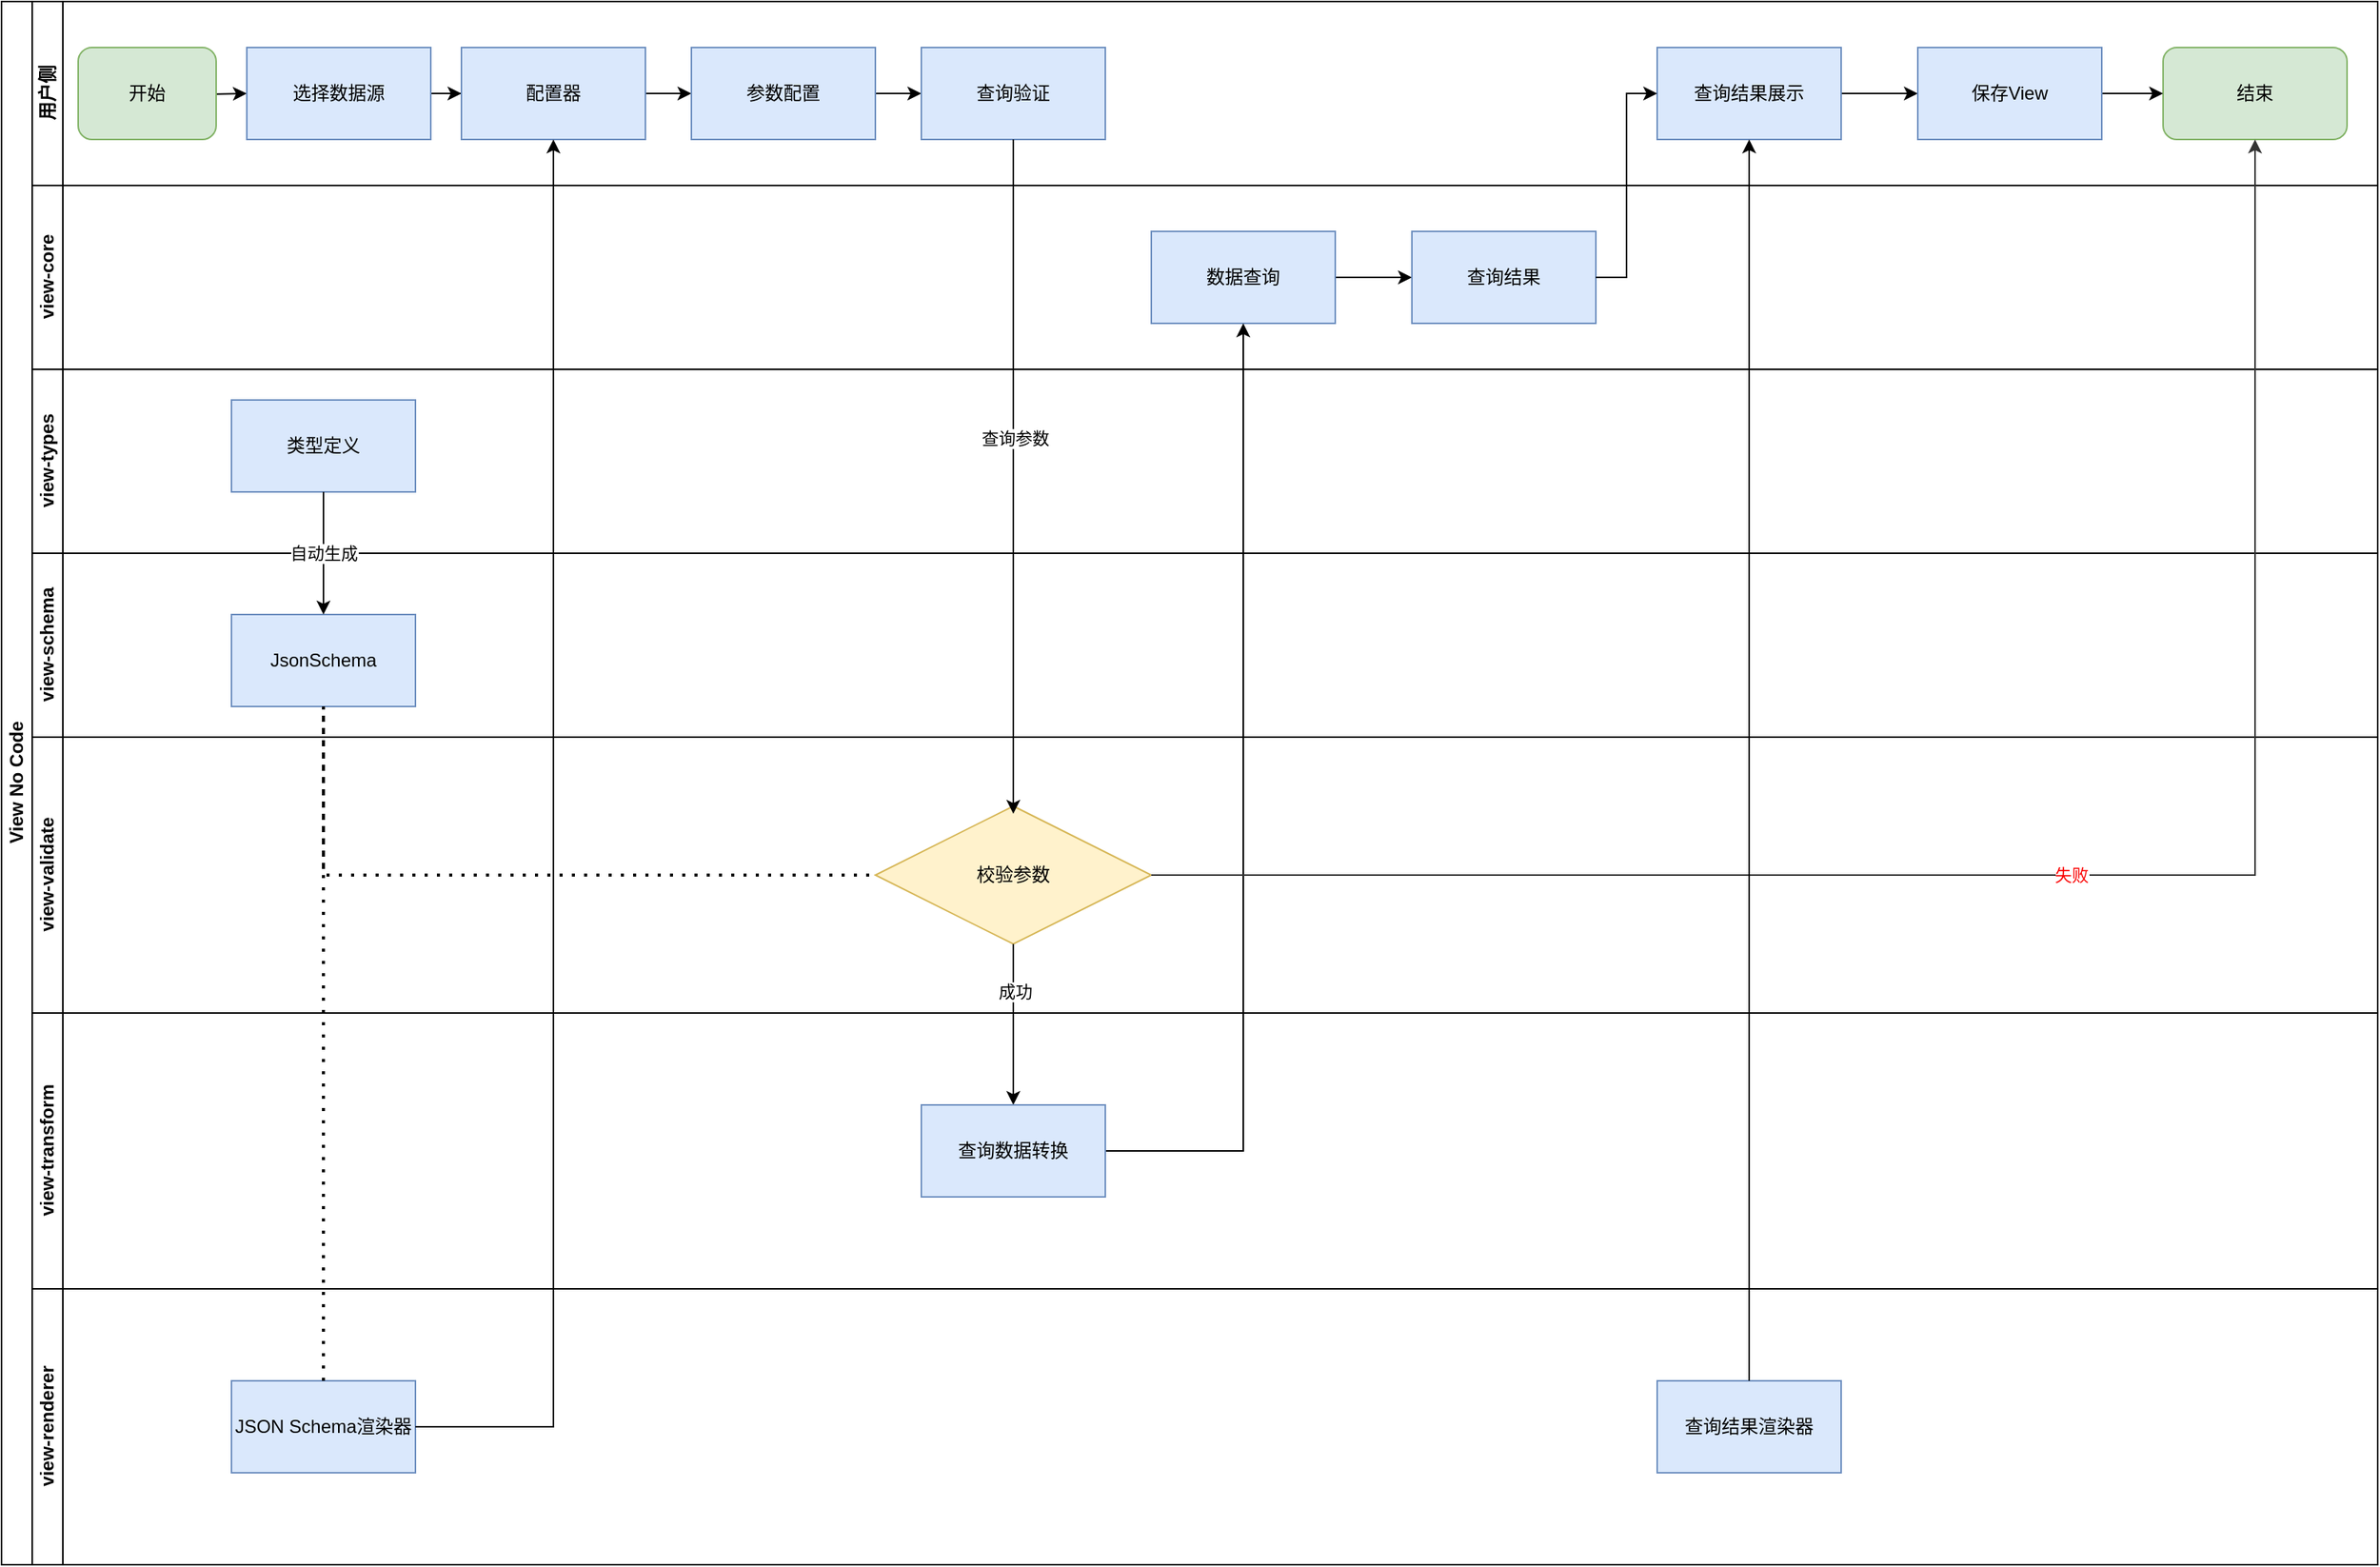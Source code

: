 <mxfile version="21.2.1" type="github">
  <diagram id="prtHgNgQTEPvFCAcTncT" name="Page-1">
    <mxGraphModel dx="1987" dy="1001" grid="1" gridSize="10" guides="1" tooltips="1" connect="1" arrows="1" fold="1" page="1" pageScale="1" pageWidth="1600" pageHeight="1200" math="0" shadow="0">
      <root>
        <mxCell id="0" />
        <mxCell id="1" parent="0" />
        <mxCell id="YEOChQa1RnBzinkiaHxm-1" value="View No Code" style="swimlane;childLayout=stackLayout;resizeParent=1;resizeParentMax=0;horizontal=0;startSize=20;horizontalStack=0;html=1;flipH=0;flipV=0;direction=east;" vertex="1" parent="1">
          <mxGeometry x="50" y="610" width="1550" height="1020" as="geometry" />
        </mxCell>
        <mxCell id="YEOChQa1RnBzinkiaHxm-2" value="用户侧" style="swimlane;startSize=20;horizontal=0;html=1;" vertex="1" parent="YEOChQa1RnBzinkiaHxm-1">
          <mxGeometry x="20" width="1530" height="120" as="geometry" />
        </mxCell>
        <mxCell id="YEOChQa1RnBzinkiaHxm-11" value="" style="edgeStyle=orthogonalEdgeStyle;rounded=0;orthogonalLoop=1;jettySize=auto;html=1;" edge="1" parent="YEOChQa1RnBzinkiaHxm-2" target="YEOChQa1RnBzinkiaHxm-10">
          <mxGeometry relative="1" as="geometry">
            <mxPoint x="90" y="60" as="sourcePoint" />
          </mxGeometry>
        </mxCell>
        <mxCell id="YEOChQa1RnBzinkiaHxm-13" value="" style="edgeStyle=orthogonalEdgeStyle;rounded=0;orthogonalLoop=1;jettySize=auto;html=1;" edge="1" parent="YEOChQa1RnBzinkiaHxm-2" source="YEOChQa1RnBzinkiaHxm-10" target="YEOChQa1RnBzinkiaHxm-12">
          <mxGeometry relative="1" as="geometry" />
        </mxCell>
        <mxCell id="YEOChQa1RnBzinkiaHxm-10" value="选择数据源" style="rounded=0;whiteSpace=wrap;html=1;fillColor=#dae8fc;strokeColor=#6c8ebf;" vertex="1" parent="YEOChQa1RnBzinkiaHxm-2">
          <mxGeometry x="140" y="30" width="120" height="60" as="geometry" />
        </mxCell>
        <mxCell id="YEOChQa1RnBzinkiaHxm-15" value="" style="edgeStyle=orthogonalEdgeStyle;rounded=0;orthogonalLoop=1;jettySize=auto;html=1;" edge="1" parent="YEOChQa1RnBzinkiaHxm-2" source="YEOChQa1RnBzinkiaHxm-12" target="YEOChQa1RnBzinkiaHxm-14">
          <mxGeometry relative="1" as="geometry" />
        </mxCell>
        <mxCell id="YEOChQa1RnBzinkiaHxm-12" value="配置器" style="rounded=0;whiteSpace=wrap;html=1;fillColor=#dae8fc;strokeColor=#6c8ebf;" vertex="1" parent="YEOChQa1RnBzinkiaHxm-2">
          <mxGeometry x="280" y="30" width="120" height="60" as="geometry" />
        </mxCell>
        <mxCell id="YEOChQa1RnBzinkiaHxm-29" value="" style="edgeStyle=orthogonalEdgeStyle;rounded=0;orthogonalLoop=1;jettySize=auto;html=1;" edge="1" parent="YEOChQa1RnBzinkiaHxm-2" source="YEOChQa1RnBzinkiaHxm-14" target="YEOChQa1RnBzinkiaHxm-28">
          <mxGeometry relative="1" as="geometry" />
        </mxCell>
        <mxCell id="YEOChQa1RnBzinkiaHxm-14" value="参数配置" style="rounded=0;whiteSpace=wrap;html=1;fillColor=#dae8fc;strokeColor=#6c8ebf;" vertex="1" parent="YEOChQa1RnBzinkiaHxm-2">
          <mxGeometry x="430" y="30" width="120" height="60" as="geometry" />
        </mxCell>
        <mxCell id="YEOChQa1RnBzinkiaHxm-28" value="查询验证" style="rounded=0;whiteSpace=wrap;html=1;fillColor=#dae8fc;strokeColor=#6c8ebf;" vertex="1" parent="YEOChQa1RnBzinkiaHxm-2">
          <mxGeometry x="580" y="30" width="120" height="60" as="geometry" />
        </mxCell>
        <mxCell id="YEOChQa1RnBzinkiaHxm-44" value="结束" style="rounded=1;whiteSpace=wrap;html=1;fillColor=#d5e8d4;strokeColor=#82b366;" vertex="1" parent="YEOChQa1RnBzinkiaHxm-2">
          <mxGeometry x="1390" y="30" width="120" height="60" as="geometry" />
        </mxCell>
        <mxCell id="YEOChQa1RnBzinkiaHxm-54" value="" style="edgeStyle=orthogonalEdgeStyle;rounded=0;orthogonalLoop=1;jettySize=auto;html=1;" edge="1" parent="YEOChQa1RnBzinkiaHxm-2" source="YEOChQa1RnBzinkiaHxm-49" target="YEOChQa1RnBzinkiaHxm-53">
          <mxGeometry relative="1" as="geometry" />
        </mxCell>
        <mxCell id="YEOChQa1RnBzinkiaHxm-49" value="查询结果展示" style="rounded=0;whiteSpace=wrap;html=1;fillColor=#dae8fc;strokeColor=#6c8ebf;" vertex="1" parent="YEOChQa1RnBzinkiaHxm-2">
          <mxGeometry x="1060" y="30" width="120" height="60" as="geometry" />
        </mxCell>
        <mxCell id="YEOChQa1RnBzinkiaHxm-55" value="" style="edgeStyle=orthogonalEdgeStyle;rounded=0;orthogonalLoop=1;jettySize=auto;html=1;" edge="1" parent="YEOChQa1RnBzinkiaHxm-2" source="YEOChQa1RnBzinkiaHxm-53" target="YEOChQa1RnBzinkiaHxm-44">
          <mxGeometry relative="1" as="geometry" />
        </mxCell>
        <mxCell id="YEOChQa1RnBzinkiaHxm-53" value="保存View" style="rounded=0;whiteSpace=wrap;html=1;fillColor=#dae8fc;strokeColor=#6c8ebf;" vertex="1" parent="YEOChQa1RnBzinkiaHxm-2">
          <mxGeometry x="1230" y="30" width="120" height="60" as="geometry" />
        </mxCell>
        <mxCell id="YEOChQa1RnBzinkiaHxm-57" value="开始" style="rounded=1;whiteSpace=wrap;html=1;fillColor=#d5e8d4;strokeColor=#82b366;" vertex="1" parent="YEOChQa1RnBzinkiaHxm-2">
          <mxGeometry x="30" y="30" width="90" height="60" as="geometry" />
        </mxCell>
        <mxCell id="YEOChQa1RnBzinkiaHxm-5" value="view-core" style="swimlane;startSize=20;horizontal=0;html=1;" vertex="1" parent="YEOChQa1RnBzinkiaHxm-1">
          <mxGeometry x="20" y="120" width="1530" height="120" as="geometry" />
        </mxCell>
        <mxCell id="YEOChQa1RnBzinkiaHxm-40" value="" style="edgeStyle=orthogonalEdgeStyle;rounded=0;orthogonalLoop=1;jettySize=auto;html=1;" edge="1" parent="YEOChQa1RnBzinkiaHxm-5" source="YEOChQa1RnBzinkiaHxm-33" target="YEOChQa1RnBzinkiaHxm-39">
          <mxGeometry relative="1" as="geometry" />
        </mxCell>
        <mxCell id="YEOChQa1RnBzinkiaHxm-33" value="数据查询" style="rounded=0;whiteSpace=wrap;html=1;fillColor=#dae8fc;strokeColor=#6c8ebf;" vertex="1" parent="YEOChQa1RnBzinkiaHxm-5">
          <mxGeometry x="730" y="30" width="120" height="60" as="geometry" />
        </mxCell>
        <mxCell id="YEOChQa1RnBzinkiaHxm-39" value="查询结果" style="rounded=0;whiteSpace=wrap;html=1;fillColor=#dae8fc;strokeColor=#6c8ebf;" vertex="1" parent="YEOChQa1RnBzinkiaHxm-5">
          <mxGeometry x="900" y="30" width="120" height="60" as="geometry" />
        </mxCell>
        <mxCell id="YEOChQa1RnBzinkiaHxm-6" value="view-types&lt;br&gt;" style="swimlane;startSize=20;horizontal=0;html=1;" vertex="1" parent="YEOChQa1RnBzinkiaHxm-1">
          <mxGeometry x="20" y="240" width="1530" height="120" as="geometry" />
        </mxCell>
        <mxCell id="YEOChQa1RnBzinkiaHxm-20" value="类型定义" style="rounded=0;whiteSpace=wrap;html=1;fillColor=#dae8fc;strokeColor=#6c8ebf;" vertex="1" parent="YEOChQa1RnBzinkiaHxm-6">
          <mxGeometry x="130" y="20" width="120" height="60" as="geometry" />
        </mxCell>
        <mxCell id="YEOChQa1RnBzinkiaHxm-3" value="view-schema&lt;br&gt;" style="swimlane;startSize=20;horizontal=0;html=1;" vertex="1" parent="YEOChQa1RnBzinkiaHxm-1">
          <mxGeometry x="20" y="360" width="1530" height="120" as="geometry" />
        </mxCell>
        <mxCell id="YEOChQa1RnBzinkiaHxm-21" value="JsonSchema" style="rounded=0;whiteSpace=wrap;html=1;fillColor=#dae8fc;strokeColor=#6c8ebf;" vertex="1" parent="YEOChQa1RnBzinkiaHxm-3">
          <mxGeometry x="130" y="40" width="120" height="60" as="geometry" />
        </mxCell>
        <mxCell id="YEOChQa1RnBzinkiaHxm-22" value="自动生成" style="edgeStyle=orthogonalEdgeStyle;rounded=0;orthogonalLoop=1;jettySize=auto;html=1;exitX=0.5;exitY=1;exitDx=0;exitDy=0;" edge="1" parent="YEOChQa1RnBzinkiaHxm-1" source="YEOChQa1RnBzinkiaHxm-20" target="YEOChQa1RnBzinkiaHxm-21">
          <mxGeometry relative="1" as="geometry">
            <mxPoint x="190" y="320" as="sourcePoint" />
          </mxGeometry>
        </mxCell>
        <mxCell id="YEOChQa1RnBzinkiaHxm-16" value="view-validate" style="swimlane;startSize=20;horizontal=0;html=1;" vertex="1" parent="YEOChQa1RnBzinkiaHxm-1">
          <mxGeometry x="20" y="480" width="1530" height="180" as="geometry">
            <mxRectangle x="20" y="240" width="460" height="30" as="alternateBounds" />
          </mxGeometry>
        </mxCell>
        <mxCell id="YEOChQa1RnBzinkiaHxm-18" value="校验参数" style="rhombus;whiteSpace=wrap;html=1;fillColor=#fff2cc;strokeColor=#d6b656;" vertex="1" parent="YEOChQa1RnBzinkiaHxm-16">
          <mxGeometry x="550" y="45" width="180" height="90" as="geometry" />
        </mxCell>
        <mxCell id="YEOChQa1RnBzinkiaHxm-34" style="edgeStyle=orthogonalEdgeStyle;rounded=0;orthogonalLoop=1;jettySize=auto;html=1;exitX=0.5;exitY=1;exitDx=0;exitDy=0;entryX=0.5;entryY=0;entryDx=0;entryDy=0;" edge="1" parent="YEOChQa1RnBzinkiaHxm-1" source="YEOChQa1RnBzinkiaHxm-18" target="YEOChQa1RnBzinkiaHxm-32">
          <mxGeometry relative="1" as="geometry" />
        </mxCell>
        <mxCell id="YEOChQa1RnBzinkiaHxm-35" value="成功" style="edgeLabel;html=1;align=center;verticalAlign=middle;resizable=0;points=[];" vertex="1" connectable="0" parent="YEOChQa1RnBzinkiaHxm-34">
          <mxGeometry x="-0.409" y="1" relative="1" as="geometry">
            <mxPoint as="offset" />
          </mxGeometry>
        </mxCell>
        <mxCell id="YEOChQa1RnBzinkiaHxm-36" style="edgeStyle=orthogonalEdgeStyle;rounded=0;orthogonalLoop=1;jettySize=auto;html=1;exitX=1;exitY=0.5;exitDx=0;exitDy=0;entryX=0.5;entryY=1;entryDx=0;entryDy=0;" edge="1" parent="YEOChQa1RnBzinkiaHxm-1" source="YEOChQa1RnBzinkiaHxm-32" target="YEOChQa1RnBzinkiaHxm-33">
          <mxGeometry relative="1" as="geometry" />
        </mxCell>
        <mxCell id="YEOChQa1RnBzinkiaHxm-4" value="view-transform&lt;br&gt;" style="swimlane;startSize=20;horizontal=0;html=1;" vertex="1" parent="YEOChQa1RnBzinkiaHxm-1">
          <mxGeometry x="20" y="660" width="1530" height="180" as="geometry">
            <mxRectangle x="20" y="240" width="460" height="30" as="alternateBounds" />
          </mxGeometry>
        </mxCell>
        <mxCell id="YEOChQa1RnBzinkiaHxm-32" value="查询数据转换" style="rounded=0;whiteSpace=wrap;html=1;fillColor=#dae8fc;strokeColor=#6c8ebf;" vertex="1" parent="YEOChQa1RnBzinkiaHxm-4">
          <mxGeometry x="580" y="60" width="120" height="60" as="geometry" />
        </mxCell>
        <mxCell id="YEOChQa1RnBzinkiaHxm-7" value="view-renderer" style="swimlane;startSize=20;horizontal=0;html=1;" vertex="1" parent="YEOChQa1RnBzinkiaHxm-1">
          <mxGeometry x="20" y="840" width="1530" height="180" as="geometry">
            <mxRectangle x="20" y="240" width="460" height="30" as="alternateBounds" />
          </mxGeometry>
        </mxCell>
        <mxCell id="YEOChQa1RnBzinkiaHxm-45" value="JSON Schema渲染器" style="rounded=0;whiteSpace=wrap;html=1;fillColor=#dae8fc;strokeColor=#6c8ebf;" vertex="1" parent="YEOChQa1RnBzinkiaHxm-7">
          <mxGeometry x="130" y="60" width="120" height="60" as="geometry" />
        </mxCell>
        <mxCell id="YEOChQa1RnBzinkiaHxm-46" value="查询结果渲染器" style="rounded=0;whiteSpace=wrap;html=1;fillColor=#dae8fc;strokeColor=#6c8ebf;" vertex="1" parent="YEOChQa1RnBzinkiaHxm-7">
          <mxGeometry x="1060" y="60" width="120" height="60" as="geometry" />
        </mxCell>
        <mxCell id="YEOChQa1RnBzinkiaHxm-30" style="edgeStyle=orthogonalEdgeStyle;rounded=0;orthogonalLoop=1;jettySize=auto;html=1;exitX=0.5;exitY=1;exitDx=0;exitDy=0;" edge="1" parent="YEOChQa1RnBzinkiaHxm-1" source="YEOChQa1RnBzinkiaHxm-28">
          <mxGeometry relative="1" as="geometry">
            <mxPoint x="660" y="530" as="targetPoint" />
          </mxGeometry>
        </mxCell>
        <mxCell id="YEOChQa1RnBzinkiaHxm-31" value="查询参数" style="edgeLabel;html=1;align=center;verticalAlign=middle;resizable=0;points=[];" vertex="1" connectable="0" parent="YEOChQa1RnBzinkiaHxm-30">
          <mxGeometry x="-0.116" y="1" relative="1" as="geometry">
            <mxPoint as="offset" />
          </mxGeometry>
        </mxCell>
        <mxCell id="YEOChQa1RnBzinkiaHxm-41" value="" style="endArrow=none;dashed=1;html=1;dashPattern=1 3;strokeWidth=2;rounded=0;exitX=0.5;exitY=1;exitDx=0;exitDy=0;entryX=0;entryY=0.5;entryDx=0;entryDy=0;" edge="1" parent="YEOChQa1RnBzinkiaHxm-1" source="YEOChQa1RnBzinkiaHxm-21" target="YEOChQa1RnBzinkiaHxm-18">
          <mxGeometry width="50" height="50" relative="1" as="geometry">
            <mxPoint x="840" y="450" as="sourcePoint" />
            <mxPoint x="890" y="400" as="targetPoint" />
            <Array as="points">
              <mxPoint x="210" y="570" />
            </Array>
          </mxGeometry>
        </mxCell>
        <mxCell id="YEOChQa1RnBzinkiaHxm-27" value="&lt;font color=&quot;#fa0000&quot;&gt;失败&lt;/font&gt;" style="edgeStyle=orthogonalEdgeStyle;rounded=0;orthogonalLoop=1;jettySize=auto;html=1;exitX=1;exitY=0.5;exitDx=0;exitDy=0;entryX=0.5;entryY=1;entryDx=0;entryDy=0;fillColor=#f8cecc;strokeColor=#333333;strokeWidth=1;" edge="1" parent="YEOChQa1RnBzinkiaHxm-1" source="YEOChQa1RnBzinkiaHxm-18" target="YEOChQa1RnBzinkiaHxm-44">
          <mxGeometry relative="1" as="geometry">
            <mxPoint x="810" y="570" as="targetPoint" />
          </mxGeometry>
        </mxCell>
        <mxCell id="YEOChQa1RnBzinkiaHxm-48" style="edgeStyle=orthogonalEdgeStyle;rounded=0;orthogonalLoop=1;jettySize=auto;html=1;exitX=1;exitY=0.5;exitDx=0;exitDy=0;entryX=0.5;entryY=1;entryDx=0;entryDy=0;" edge="1" parent="YEOChQa1RnBzinkiaHxm-1" source="YEOChQa1RnBzinkiaHxm-45" target="YEOChQa1RnBzinkiaHxm-12">
          <mxGeometry relative="1" as="geometry" />
        </mxCell>
        <mxCell id="YEOChQa1RnBzinkiaHxm-50" style="edgeStyle=orthogonalEdgeStyle;rounded=0;orthogonalLoop=1;jettySize=auto;html=1;exitX=0.5;exitY=0;exitDx=0;exitDy=0;" edge="1" parent="YEOChQa1RnBzinkiaHxm-1" source="YEOChQa1RnBzinkiaHxm-46" target="YEOChQa1RnBzinkiaHxm-49">
          <mxGeometry relative="1" as="geometry" />
        </mxCell>
        <mxCell id="YEOChQa1RnBzinkiaHxm-52" style="edgeStyle=orthogonalEdgeStyle;rounded=0;orthogonalLoop=1;jettySize=auto;html=1;exitX=1;exitY=0.5;exitDx=0;exitDy=0;entryX=0;entryY=0.5;entryDx=0;entryDy=0;" edge="1" parent="YEOChQa1RnBzinkiaHxm-1" source="YEOChQa1RnBzinkiaHxm-39" target="YEOChQa1RnBzinkiaHxm-49">
          <mxGeometry relative="1" as="geometry" />
        </mxCell>
        <mxCell id="YEOChQa1RnBzinkiaHxm-47" value="" style="endArrow=none;dashed=1;html=1;dashPattern=1 3;strokeWidth=2;rounded=0;entryX=0.5;entryY=1;entryDx=0;entryDy=0;exitX=0.5;exitY=0;exitDx=0;exitDy=0;" edge="1" parent="YEOChQa1RnBzinkiaHxm-1" source="YEOChQa1RnBzinkiaHxm-45" target="YEOChQa1RnBzinkiaHxm-21">
          <mxGeometry width="50" height="50" relative="1" as="geometry">
            <mxPoint x="180" y="890" as="sourcePoint" />
            <mxPoint x="180" y="540" as="targetPoint" />
          </mxGeometry>
        </mxCell>
      </root>
    </mxGraphModel>
  </diagram>
</mxfile>
